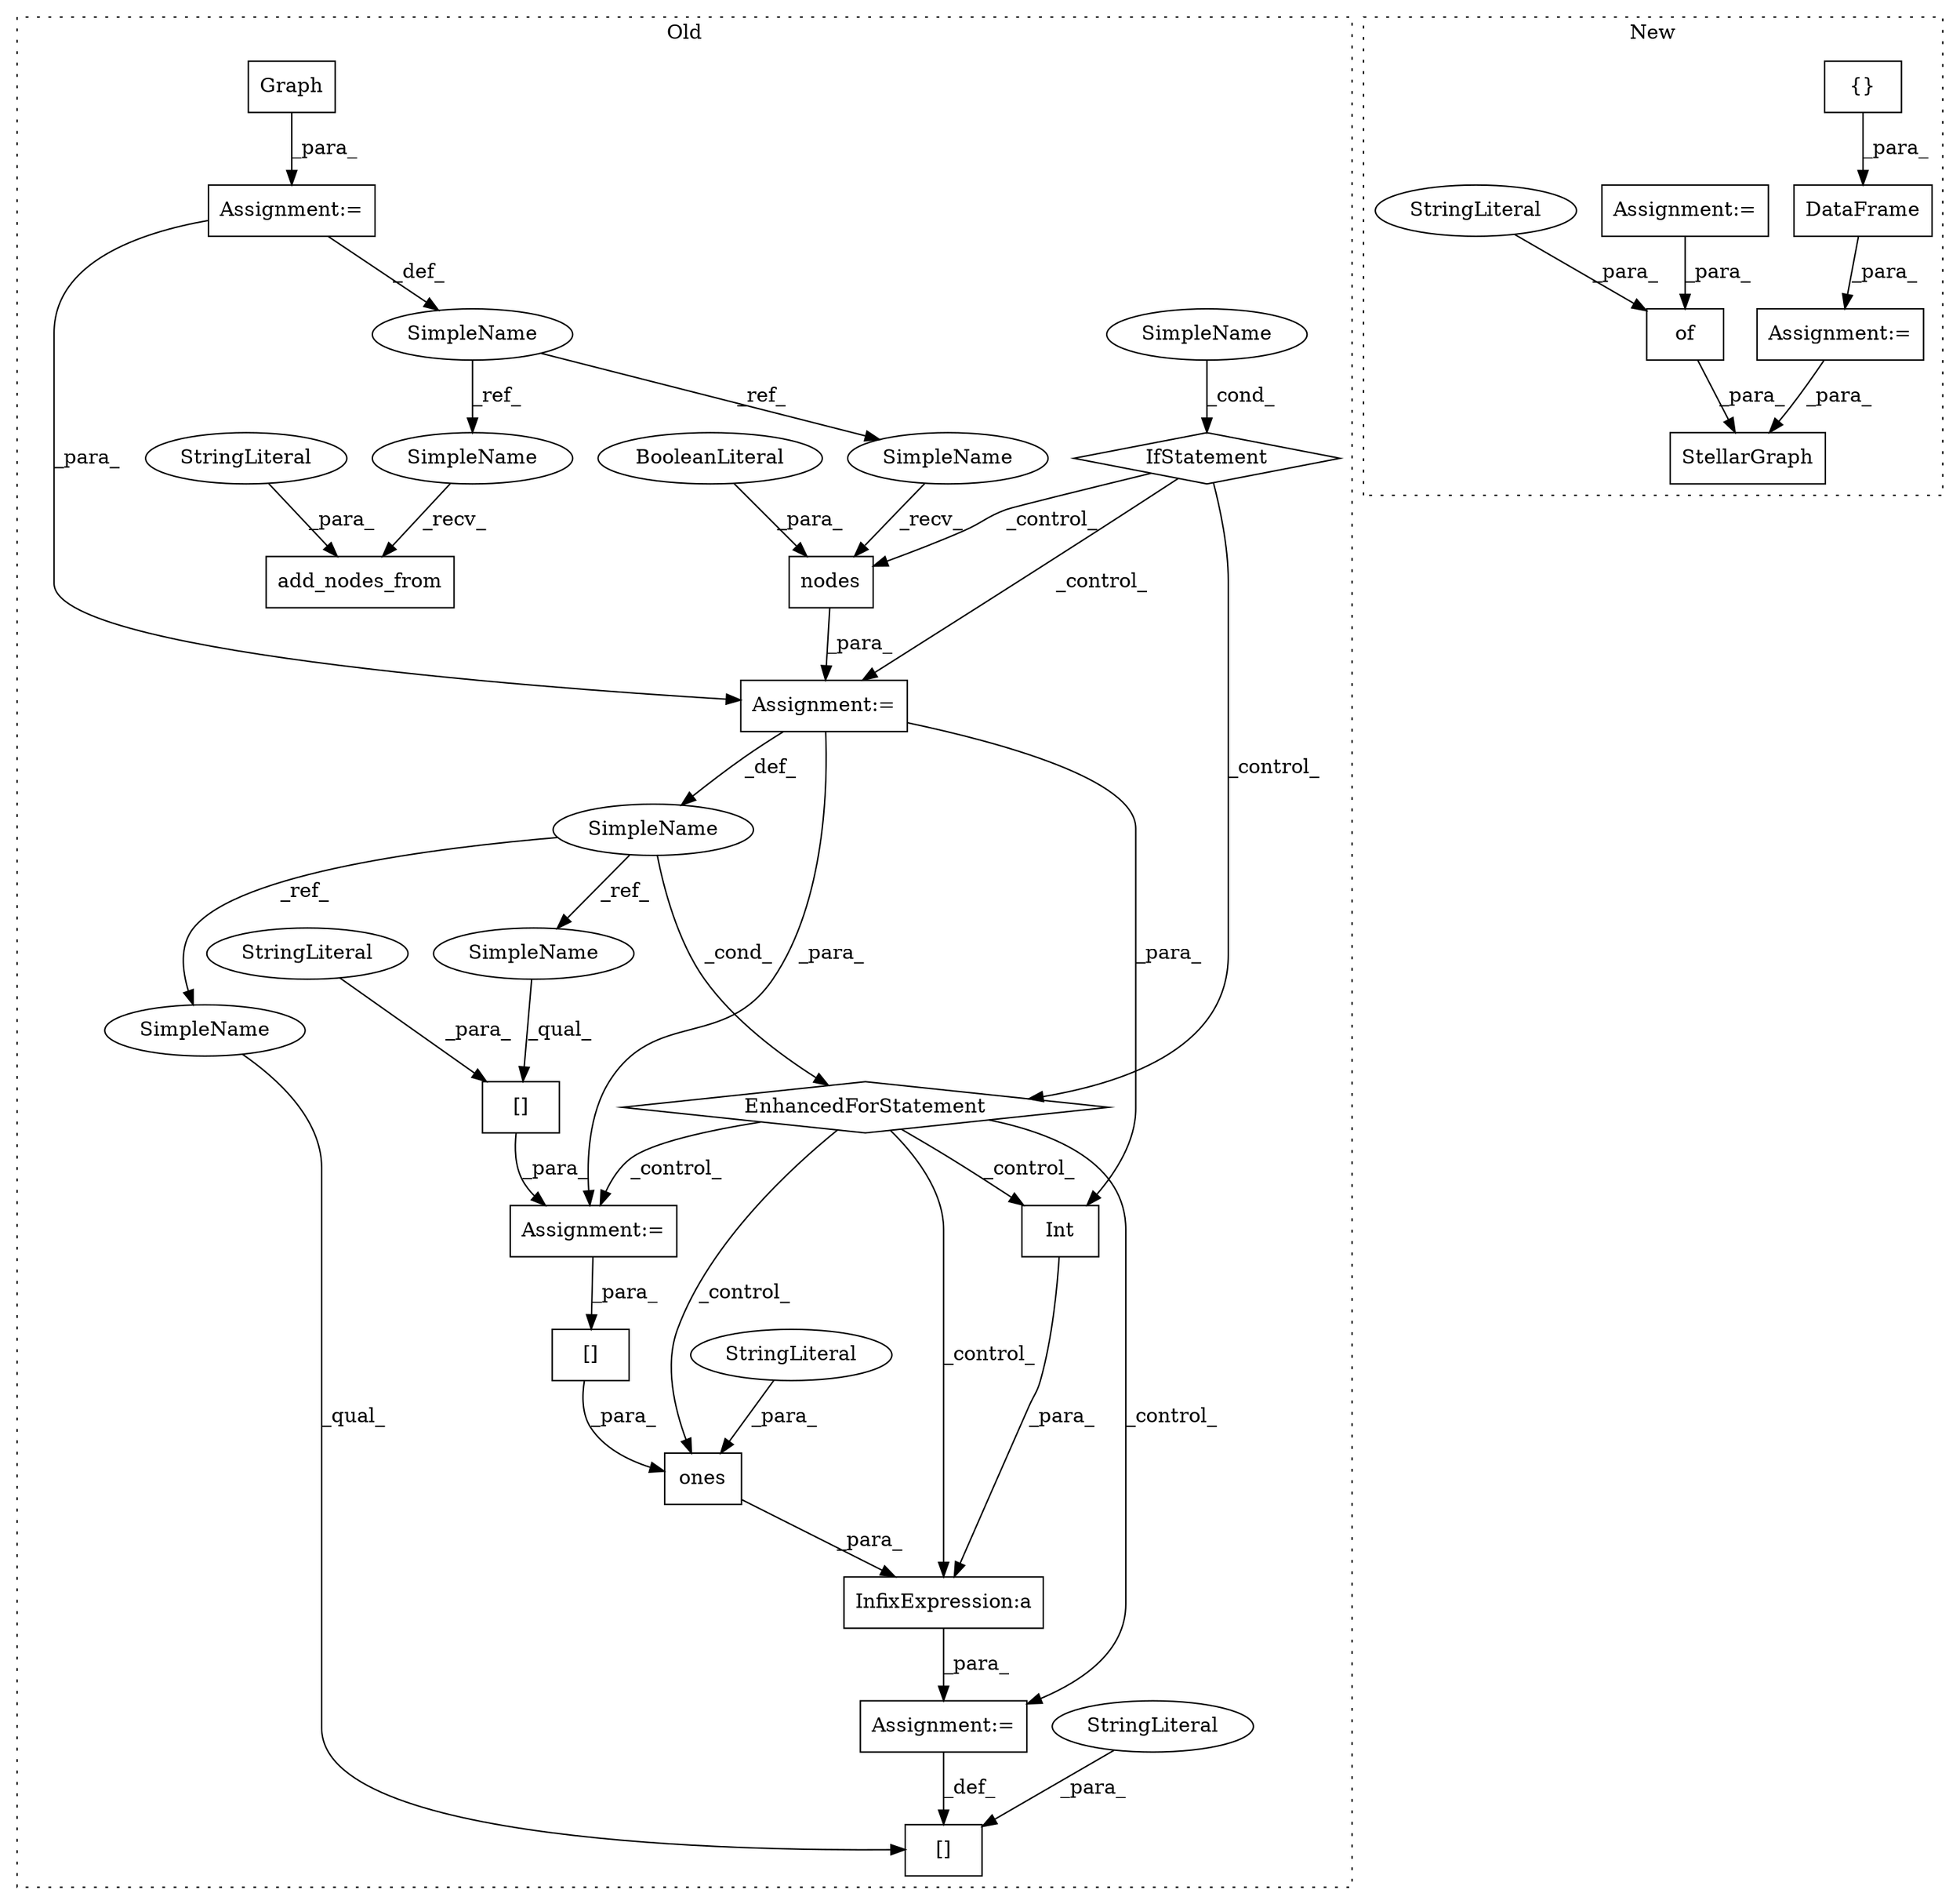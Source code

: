 digraph G {
subgraph cluster0 {
1 [label="Int" a="32" s="2583,2588" l="4,1" shape="box"];
3 [label="EnhancedForStatement" a="70" s="2431,2525" l="69,2" shape="diamond"];
4 [label="[]" a="2" s="2564,2579" l="6,1" shape="box"];
5 [label="Assignment:=" a="7" s="2140" l="1" shape="box"];
6 [label="Assignment:=" a="7" s="2580" l="1" shape="box"];
7 [label="IfStatement" a="25" s="2389,2421" l="4,2" shape="diamond"];
8 [label="InfixExpression:a" a="27" s="2595" l="3" shape="box"];
10 [label="SimpleName" a="42" s="" l="" shape="ellipse"];
12 [label="StringLiteral" a="45" s="2570" l="9" shape="ellipse"];
13 [label="nodes" a="32" s="2514,2524" l="6,1" shape="box"];
14 [label="SimpleName" a="42" s="2139" l="1" shape="ellipse"];
15 [label="add_nodes_from" a="32" s="2165,2197" l="15,1" shape="box"];
16 [label="StringLiteral" a="45" s="2193" l="4" shape="ellipse"];
17 [label="Graph" a="32" s="2150" l="7" shape="box"];
18 [label="Assignment:=" a="7" s="2431,2525" l="69,2" shape="box"];
21 [label="BooleanLiteral" a="9" s="2520" l="4" shape="ellipse"];
23 [label="[]" a="2" s="2540,2553" l="6,1" shape="box"];
24 [label="SimpleName" a="42" s="2504" l="5" shape="ellipse"];
25 [label="[]" a="2" s="2609,2632" l="21,1" shape="box"];
26 [label="StringLiteral" a="45" s="2546" l="7" shape="ellipse"];
28 [label="ones" a="32" s="2604,2639" l="5,1" shape="box"];
29 [label="StringLiteral" a="45" s="2634" l="5" shape="ellipse"];
30 [label="Assignment:=" a="7" s="2539" l="1" shape="box"];
31 [label="SimpleName" a="42" s="2564" l="5" shape="ellipse"];
32 [label="SimpleName" a="42" s="2540" l="5" shape="ellipse"];
33 [label="SimpleName" a="42" s="2512" l="1" shape="ellipse"];
34 [label="SimpleName" a="42" s="2163" l="1" shape="ellipse"];
label = "Old";
style="dotted";
}
subgraph cluster1 {
2 [label="StellarGraph" a="32" s="2746,2770" l="13,1" shape="box"];
9 [label="{}" a="4" s="2694,2712" l="1,1" shape="box"];
11 [label="DataFrame" a="32" s="2639,2726" l="10,1" shape="box"];
19 [label="Assignment:=" a="7" s="2509" l="1" shape="box"];
20 [label="Assignment:=" a="7" s="1974" l="20" shape="box"];
22 [label="of" a="32" s="2295,2497" l="3,1" shape="box"];
27 [label="StringLiteral" a="45" s="2398" l="4" shape="ellipse"];
label = "New";
style="dotted";
}
1 -> 8 [label="_para_"];
3 -> 6 [label="_control_"];
3 -> 8 [label="_control_"];
3 -> 28 [label="_control_"];
3 -> 1 [label="_control_"];
3 -> 30 [label="_control_"];
5 -> 14 [label="_def_"];
5 -> 18 [label="_para_"];
6 -> 4 [label="_def_"];
7 -> 13 [label="_control_"];
7 -> 18 [label="_control_"];
7 -> 3 [label="_control_"];
8 -> 6 [label="_para_"];
9 -> 11 [label="_para_"];
10 -> 7 [label="_cond_"];
11 -> 19 [label="_para_"];
12 -> 4 [label="_para_"];
13 -> 18 [label="_para_"];
14 -> 34 [label="_ref_"];
14 -> 33 [label="_ref_"];
16 -> 15 [label="_para_"];
17 -> 5 [label="_para_"];
18 -> 30 [label="_para_"];
18 -> 1 [label="_para_"];
18 -> 24 [label="_def_"];
19 -> 2 [label="_para_"];
20 -> 22 [label="_para_"];
21 -> 13 [label="_para_"];
22 -> 2 [label="_para_"];
23 -> 30 [label="_para_"];
24 -> 31 [label="_ref_"];
24 -> 3 [label="_cond_"];
24 -> 32 [label="_ref_"];
25 -> 28 [label="_para_"];
26 -> 23 [label="_para_"];
27 -> 22 [label="_para_"];
28 -> 8 [label="_para_"];
29 -> 28 [label="_para_"];
30 -> 25 [label="_para_"];
31 -> 4 [label="_qual_"];
32 -> 23 [label="_qual_"];
33 -> 13 [label="_recv_"];
34 -> 15 [label="_recv_"];
}
